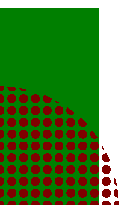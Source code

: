 beginfig(0)
u:=cm;

fill unitsquare scaled 2.5u shifted (-1.25u, 0) withcolor .5green;

picture tmp;
tmp:=nullpicture;
for j:=-10 upto 10:
	for i:=-10 upto 20:
		addto tmp contour
			fullcircle scaled .1u shifted ((i, j)*.15u) withcolor .5red;
	endfor
endfor

clip tmp to fullcircle scaled 3u;
addto currentpicture also tmp;

endfig
